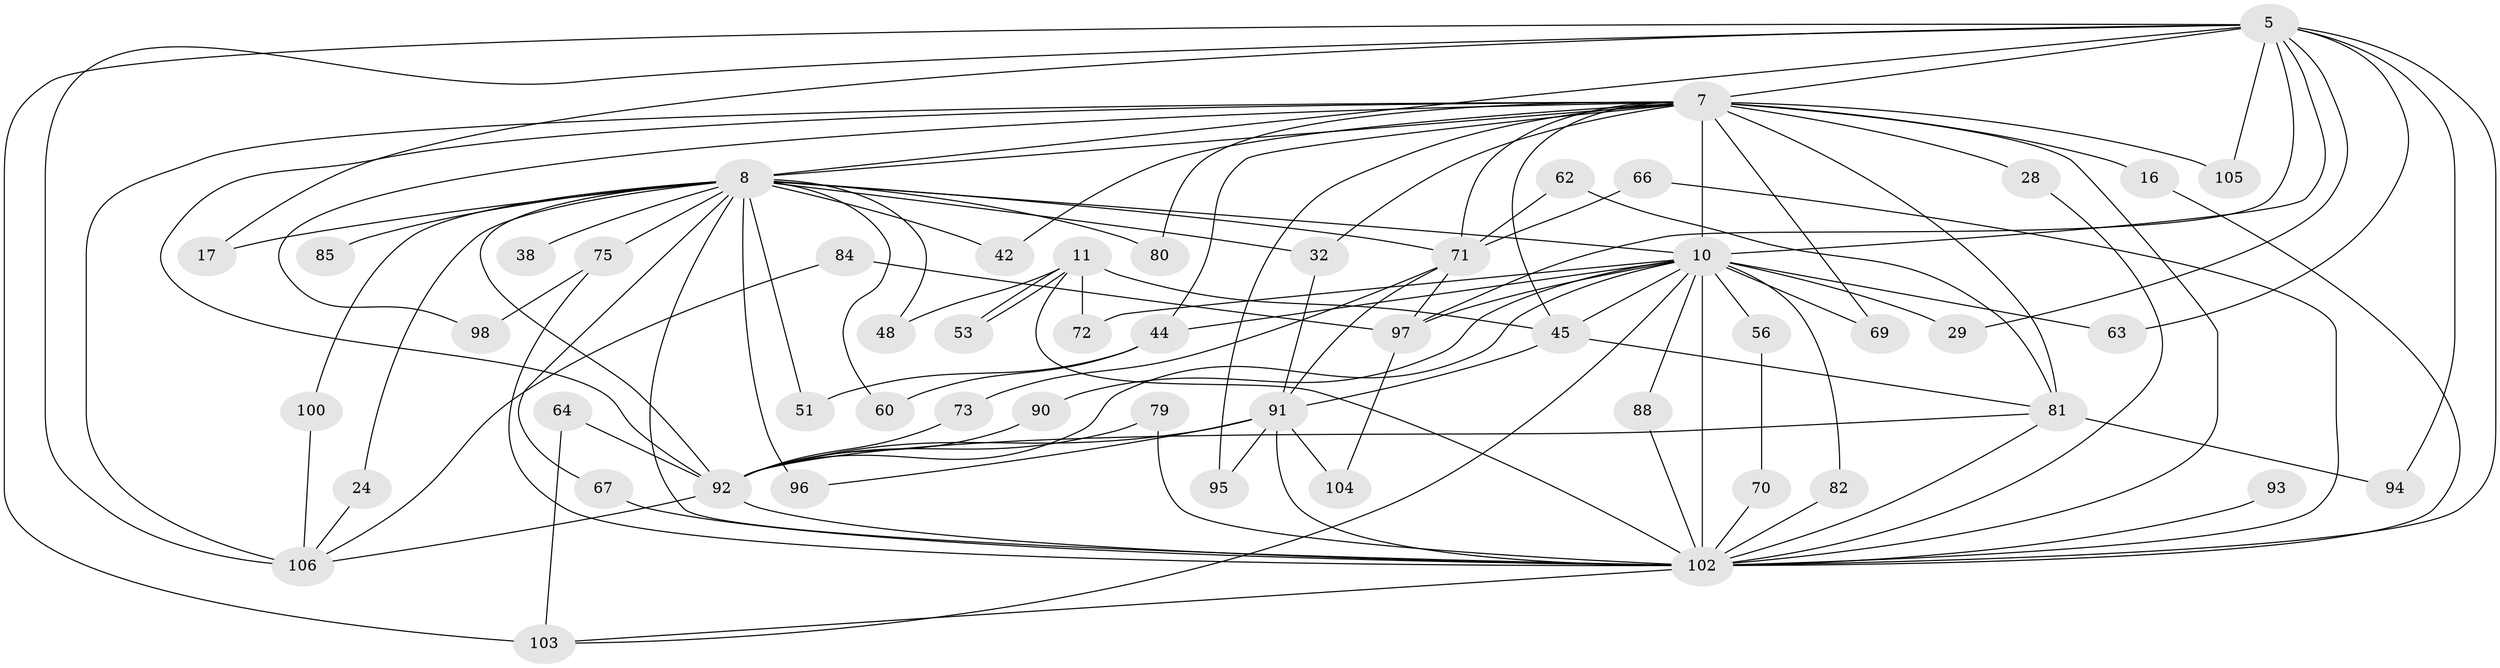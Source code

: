 // original degree distribution, {19: 0.009433962264150943, 13: 0.009433962264150943, 17: 0.009433962264150943, 22: 0.018867924528301886, 15: 0.009433962264150943, 26: 0.009433962264150943, 24: 0.009433962264150943, 20: 0.018867924528301886, 7: 0.009433962264150943, 3: 0.16981132075471697, 4: 0.0660377358490566, 9: 0.009433962264150943, 2: 0.5471698113207547, 6: 0.03773584905660377, 5: 0.05660377358490566, 8: 0.009433962264150943}
// Generated by graph-tools (version 1.1) at 2025/45/03/09/25 04:45:12]
// undirected, 53 vertices, 112 edges
graph export_dot {
graph [start="1"]
  node [color=gray90,style=filled];
  5 [super="+2"];
  7 [super="+4"];
  8 [super="+6"];
  10 [super="+9"];
  11;
  16;
  17;
  24;
  28;
  29;
  32 [super="+13"];
  38;
  42;
  44 [super="+39"];
  45 [super="+25"];
  48;
  51;
  53;
  56 [super="+54+52"];
  60;
  62;
  63;
  64;
  66;
  67;
  69 [super="+18+22"];
  70;
  71 [super="+14+61"];
  72;
  73;
  75 [super="+35"];
  79;
  80;
  81 [super="+78"];
  82;
  84;
  85 [super="+37"];
  88;
  90;
  91 [super="+40+43+76+86"];
  92 [super="+27+83+77+59+89"];
  93;
  94;
  95;
  96 [super="+26+12"];
  97 [super="+30+49"];
  98;
  100;
  102 [super="+68+65+99+101"];
  103 [super="+87+36"];
  104;
  105;
  106 [super="+34"];
  5 -- 7 [weight=4];
  5 -- 8 [weight=4];
  5 -- 10 [weight=4];
  5 -- 17;
  5 -- 29;
  5 -- 105;
  5 -- 94;
  5 -- 63;
  5 -- 106;
  5 -- 97;
  5 -- 102 [weight=5];
  5 -- 103 [weight=2];
  7 -- 8 [weight=4];
  7 -- 10 [weight=4];
  7 -- 28;
  7 -- 42;
  7 -- 45;
  7 -- 69 [weight=2];
  7 -- 81 [weight=4];
  7 -- 95;
  7 -- 106 [weight=2];
  7 -- 44;
  7 -- 71 [weight=3];
  7 -- 16;
  7 -- 80;
  7 -- 32;
  7 -- 98;
  7 -- 105;
  7 -- 92 [weight=4];
  7 -- 102 [weight=5];
  8 -- 10 [weight=4];
  8 -- 17;
  8 -- 38 [weight=2];
  8 -- 42;
  8 -- 48;
  8 -- 60;
  8 -- 80;
  8 -- 85 [weight=3];
  8 -- 100;
  8 -- 67;
  8 -- 75 [weight=2];
  8 -- 24;
  8 -- 32 [weight=2];
  8 -- 96 [weight=4];
  8 -- 51;
  8 -- 71;
  8 -- 92 [weight=5];
  8 -- 102 [weight=7];
  10 -- 29;
  10 -- 63;
  10 -- 72;
  10 -- 88;
  10 -- 90;
  10 -- 82;
  10 -- 97 [weight=3];
  10 -- 44 [weight=2];
  10 -- 56 [weight=4];
  10 -- 69 [weight=2];
  10 -- 45;
  10 -- 102 [weight=6];
  10 -- 103;
  10 -- 92;
  11 -- 48;
  11 -- 53;
  11 -- 53;
  11 -- 72;
  11 -- 45;
  11 -- 102 [weight=2];
  16 -- 102;
  24 -- 106;
  28 -- 102;
  32 -- 91;
  44 -- 51;
  44 -- 60;
  45 -- 81;
  45 -- 91;
  56 -- 70;
  62 -- 81;
  62 -- 71;
  64 -- 92;
  64 -- 103;
  66 -- 71;
  66 -- 102;
  67 -- 102;
  70 -- 102;
  71 -- 73;
  71 -- 97;
  71 -- 91;
  73 -- 92;
  75 -- 98;
  75 -- 102;
  79 -- 102;
  79 -- 92;
  81 -- 94;
  81 -- 102;
  81 -- 92;
  82 -- 102;
  84 -- 106;
  84 -- 97;
  88 -- 102;
  90 -- 92;
  91 -- 95;
  91 -- 104;
  91 -- 96 [weight=3];
  91 -- 102;
  91 -- 92;
  92 -- 106;
  92 -- 102;
  93 -- 102 [weight=2];
  97 -- 104;
  100 -- 106;
  102 -- 103;
}
